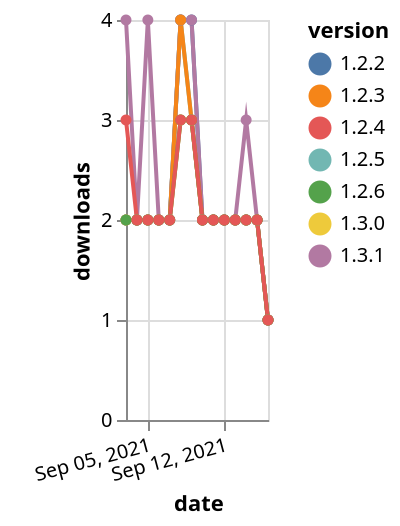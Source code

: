 {"$schema": "https://vega.github.io/schema/vega-lite/v5.json", "description": "A simple bar chart with embedded data.", "data": {"values": [{"date": "2021-09-03", "total": 984, "delta": 2, "version": "1.3.0"}, {"date": "2021-09-04", "total": 986, "delta": 2, "version": "1.3.0"}, {"date": "2021-09-05", "total": 988, "delta": 2, "version": "1.3.0"}, {"date": "2021-09-06", "total": 990, "delta": 2, "version": "1.3.0"}, {"date": "2021-09-07", "total": 992, "delta": 2, "version": "1.3.0"}, {"date": "2021-09-08", "total": 995, "delta": 3, "version": "1.3.0"}, {"date": "2021-09-09", "total": 998, "delta": 3, "version": "1.3.0"}, {"date": "2021-09-10", "total": 1000, "delta": 2, "version": "1.3.0"}, {"date": "2021-09-11", "total": 1002, "delta": 2, "version": "1.3.0"}, {"date": "2021-09-12", "total": 1004, "delta": 2, "version": "1.3.0"}, {"date": "2021-09-13", "total": 1006, "delta": 2, "version": "1.3.0"}, {"date": "2021-09-14", "total": 1008, "delta": 2, "version": "1.3.0"}, {"date": "2021-09-15", "total": 1010, "delta": 2, "version": "1.3.0"}, {"date": "2021-09-16", "total": 1011, "delta": 1, "version": "1.3.0"}, {"date": "2021-09-03", "total": 3015, "delta": 2, "version": "1.2.2"}, {"date": "2021-09-04", "total": 3017, "delta": 2, "version": "1.2.2"}, {"date": "2021-09-05", "total": 3019, "delta": 2, "version": "1.2.2"}, {"date": "2021-09-06", "total": 3021, "delta": 2, "version": "1.2.2"}, {"date": "2021-09-07", "total": 3023, "delta": 2, "version": "1.2.2"}, {"date": "2021-09-08", "total": 3027, "delta": 4, "version": "1.2.2"}, {"date": "2021-09-09", "total": 3031, "delta": 4, "version": "1.2.2"}, {"date": "2021-09-10", "total": 3033, "delta": 2, "version": "1.2.2"}, {"date": "2021-09-11", "total": 3035, "delta": 2, "version": "1.2.2"}, {"date": "2021-09-12", "total": 3037, "delta": 2, "version": "1.2.2"}, {"date": "2021-09-13", "total": 3039, "delta": 2, "version": "1.2.2"}, {"date": "2021-09-14", "total": 3041, "delta": 2, "version": "1.2.2"}, {"date": "2021-09-15", "total": 3043, "delta": 2, "version": "1.2.2"}, {"date": "2021-09-16", "total": 3044, "delta": 1, "version": "1.2.2"}, {"date": "2021-09-03", "total": 2352, "delta": 2, "version": "1.2.5"}, {"date": "2021-09-04", "total": 2354, "delta": 2, "version": "1.2.5"}, {"date": "2021-09-05", "total": 2356, "delta": 2, "version": "1.2.5"}, {"date": "2021-09-06", "total": 2358, "delta": 2, "version": "1.2.5"}, {"date": "2021-09-07", "total": 2360, "delta": 2, "version": "1.2.5"}, {"date": "2021-09-08", "total": 2364, "delta": 4, "version": "1.2.5"}, {"date": "2021-09-09", "total": 2367, "delta": 3, "version": "1.2.5"}, {"date": "2021-09-10", "total": 2369, "delta": 2, "version": "1.2.5"}, {"date": "2021-09-11", "total": 2371, "delta": 2, "version": "1.2.5"}, {"date": "2021-09-12", "total": 2373, "delta": 2, "version": "1.2.5"}, {"date": "2021-09-13", "total": 2375, "delta": 2, "version": "1.2.5"}, {"date": "2021-09-14", "total": 2377, "delta": 2, "version": "1.2.5"}, {"date": "2021-09-15", "total": 2379, "delta": 2, "version": "1.2.5"}, {"date": "2021-09-16", "total": 2380, "delta": 1, "version": "1.2.5"}, {"date": "2021-09-03", "total": 942, "delta": 4, "version": "1.3.1"}, {"date": "2021-09-04", "total": 944, "delta": 2, "version": "1.3.1"}, {"date": "2021-09-05", "total": 948, "delta": 4, "version": "1.3.1"}, {"date": "2021-09-06", "total": 950, "delta": 2, "version": "1.3.1"}, {"date": "2021-09-07", "total": 952, "delta": 2, "version": "1.3.1"}, {"date": "2021-09-08", "total": 956, "delta": 4, "version": "1.3.1"}, {"date": "2021-09-09", "total": 960, "delta": 4, "version": "1.3.1"}, {"date": "2021-09-10", "total": 962, "delta": 2, "version": "1.3.1"}, {"date": "2021-09-11", "total": 964, "delta": 2, "version": "1.3.1"}, {"date": "2021-09-12", "total": 966, "delta": 2, "version": "1.3.1"}, {"date": "2021-09-13", "total": 968, "delta": 2, "version": "1.3.1"}, {"date": "2021-09-14", "total": 971, "delta": 3, "version": "1.3.1"}, {"date": "2021-09-15", "total": 973, "delta": 2, "version": "1.3.1"}, {"date": "2021-09-16", "total": 974, "delta": 1, "version": "1.3.1"}, {"date": "2021-09-03", "total": 2552, "delta": 2, "version": "1.2.3"}, {"date": "2021-09-04", "total": 2554, "delta": 2, "version": "1.2.3"}, {"date": "2021-09-05", "total": 2556, "delta": 2, "version": "1.2.3"}, {"date": "2021-09-06", "total": 2558, "delta": 2, "version": "1.2.3"}, {"date": "2021-09-07", "total": 2560, "delta": 2, "version": "1.2.3"}, {"date": "2021-09-08", "total": 2564, "delta": 4, "version": "1.2.3"}, {"date": "2021-09-09", "total": 2567, "delta": 3, "version": "1.2.3"}, {"date": "2021-09-10", "total": 2569, "delta": 2, "version": "1.2.3"}, {"date": "2021-09-11", "total": 2571, "delta": 2, "version": "1.2.3"}, {"date": "2021-09-12", "total": 2573, "delta": 2, "version": "1.2.3"}, {"date": "2021-09-13", "total": 2575, "delta": 2, "version": "1.2.3"}, {"date": "2021-09-14", "total": 2577, "delta": 2, "version": "1.2.3"}, {"date": "2021-09-15", "total": 2579, "delta": 2, "version": "1.2.3"}, {"date": "2021-09-16", "total": 2580, "delta": 1, "version": "1.2.3"}, {"date": "2021-09-03", "total": 1279, "delta": 2, "version": "1.2.6"}, {"date": "2021-09-04", "total": 1281, "delta": 2, "version": "1.2.6"}, {"date": "2021-09-05", "total": 1283, "delta": 2, "version": "1.2.6"}, {"date": "2021-09-06", "total": 1285, "delta": 2, "version": "1.2.6"}, {"date": "2021-09-07", "total": 1287, "delta": 2, "version": "1.2.6"}, {"date": "2021-09-08", "total": 1290, "delta": 3, "version": "1.2.6"}, {"date": "2021-09-09", "total": 1293, "delta": 3, "version": "1.2.6"}, {"date": "2021-09-10", "total": 1295, "delta": 2, "version": "1.2.6"}, {"date": "2021-09-11", "total": 1297, "delta": 2, "version": "1.2.6"}, {"date": "2021-09-12", "total": 1299, "delta": 2, "version": "1.2.6"}, {"date": "2021-09-13", "total": 1301, "delta": 2, "version": "1.2.6"}, {"date": "2021-09-14", "total": 1303, "delta": 2, "version": "1.2.6"}, {"date": "2021-09-15", "total": 1305, "delta": 2, "version": "1.2.6"}, {"date": "2021-09-16", "total": 1306, "delta": 1, "version": "1.2.6"}, {"date": "2021-09-03", "total": 2261, "delta": 3, "version": "1.2.4"}, {"date": "2021-09-04", "total": 2263, "delta": 2, "version": "1.2.4"}, {"date": "2021-09-05", "total": 2265, "delta": 2, "version": "1.2.4"}, {"date": "2021-09-06", "total": 2267, "delta": 2, "version": "1.2.4"}, {"date": "2021-09-07", "total": 2269, "delta": 2, "version": "1.2.4"}, {"date": "2021-09-08", "total": 2272, "delta": 3, "version": "1.2.4"}, {"date": "2021-09-09", "total": 2275, "delta": 3, "version": "1.2.4"}, {"date": "2021-09-10", "total": 2277, "delta": 2, "version": "1.2.4"}, {"date": "2021-09-11", "total": 2279, "delta": 2, "version": "1.2.4"}, {"date": "2021-09-12", "total": 2281, "delta": 2, "version": "1.2.4"}, {"date": "2021-09-13", "total": 2283, "delta": 2, "version": "1.2.4"}, {"date": "2021-09-14", "total": 2285, "delta": 2, "version": "1.2.4"}, {"date": "2021-09-15", "total": 2287, "delta": 2, "version": "1.2.4"}, {"date": "2021-09-16", "total": 2288, "delta": 1, "version": "1.2.4"}]}, "width": "container", "mark": {"type": "line", "point": {"filled": true}}, "encoding": {"x": {"field": "date", "type": "temporal", "timeUnit": "yearmonthdate", "title": "date", "axis": {"labelAngle": -15}}, "y": {"field": "delta", "type": "quantitative", "title": "downloads"}, "color": {"field": "version", "type": "nominal"}, "tooltip": {"field": "delta"}}}